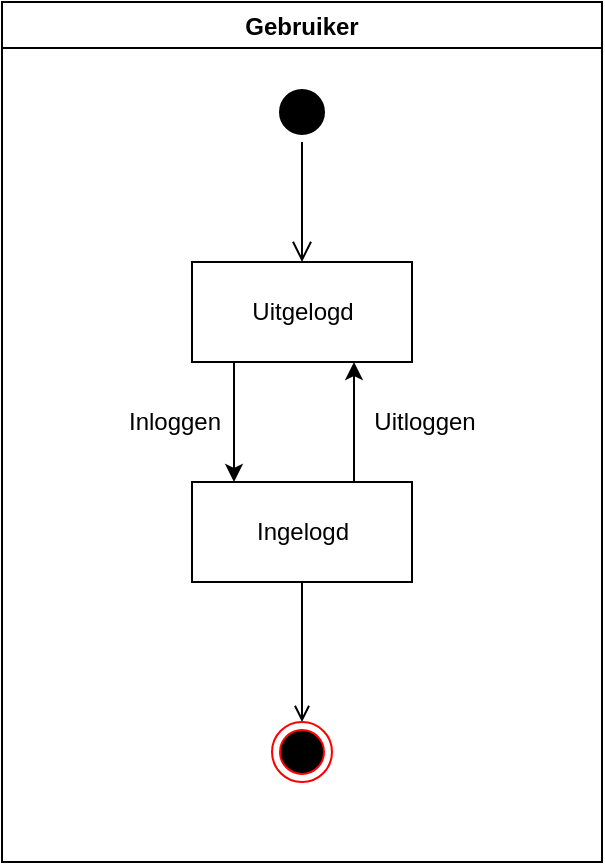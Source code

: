 <mxfile version="16.1.0"><diagram id="dg_hXRUMFzueet4dUWGZ" name="Page-1"><mxGraphModel dx="1422" dy="780" grid="1" gridSize="10" guides="1" tooltips="1" connect="1" arrows="1" fold="1" page="1" pageScale="1" pageWidth="827" pageHeight="1169" math="0" shadow="0"><root><mxCell id="0"/><mxCell id="1" parent="0"/><mxCell id="cpYQkx9RQjV_u_UGI0Bk-1" value="" style="ellipse;html=1;shape=startState;fillColor=#000000;strokeColor=#000000;" parent="1" vertex="1"><mxGeometry x="399" y="60" width="30" height="30" as="geometry"/></mxCell><mxCell id="cpYQkx9RQjV_u_UGI0Bk-2" value="" style="edgeStyle=orthogonalEdgeStyle;html=1;verticalAlign=bottom;endArrow=open;endSize=8;strokeColor=#000000;rounded=0;" parent="1" source="cpYQkx9RQjV_u_UGI0Bk-1" edge="1"><mxGeometry relative="1" as="geometry"><mxPoint x="414" y="150" as="targetPoint"/></mxGeometry></mxCell><mxCell id="cpYQkx9RQjV_u_UGI0Bk-6" style="edgeStyle=orthogonalEdgeStyle;rounded=0;orthogonalLoop=1;jettySize=auto;html=1;strokeColor=#000000;" parent="1" source="cpYQkx9RQjV_u_UGI0Bk-3" target="cpYQkx9RQjV_u_UGI0Bk-5" edge="1"><mxGeometry relative="1" as="geometry"><Array as="points"><mxPoint x="380" y="230"/><mxPoint x="380" y="230"/></Array></mxGeometry></mxCell><mxCell id="cpYQkx9RQjV_u_UGI0Bk-3" value="Uitgelogd" style="html=1;" parent="1" vertex="1"><mxGeometry x="359" y="150" width="110" height="50" as="geometry"/></mxCell><mxCell id="cpYQkx9RQjV_u_UGI0Bk-7" style="edgeStyle=orthogonalEdgeStyle;rounded=0;orthogonalLoop=1;jettySize=auto;html=1;strokeColor=#000000;" parent="1" source="cpYQkx9RQjV_u_UGI0Bk-5" target="cpYQkx9RQjV_u_UGI0Bk-3" edge="1"><mxGeometry relative="1" as="geometry"><Array as="points"><mxPoint x="440" y="230"/><mxPoint x="440" y="230"/></Array></mxGeometry></mxCell><mxCell id="cpYQkx9RQjV_u_UGI0Bk-5" value="Ingelogd" style="html=1;" parent="1" vertex="1"><mxGeometry x="359" y="260" width="110" height="50" as="geometry"/></mxCell><mxCell id="cpYQkx9RQjV_u_UGI0Bk-8" value="Uitloggen" style="text;html=1;align=center;verticalAlign=middle;resizable=0;points=[];autosize=1;strokeColor=none;fillColor=none;" parent="1" vertex="1"><mxGeometry x="440" y="220" width="70" height="20" as="geometry"/></mxCell><mxCell id="cpYQkx9RQjV_u_UGI0Bk-9" value="Inloggen" style="text;html=1;align=center;verticalAlign=middle;resizable=0;points=[];autosize=1;strokeColor=none;fillColor=none;" parent="1" vertex="1"><mxGeometry x="320" y="220" width="60" height="20" as="geometry"/></mxCell><mxCell id="cpYQkx9RQjV_u_UGI0Bk-18" style="edgeStyle=orthogonalEdgeStyle;rounded=0;orthogonalLoop=1;jettySize=auto;html=1;strokeColor=#000000;endArrow=open;endFill=0;" parent="1" source="cpYQkx9RQjV_u_UGI0Bk-5" edge="1"><mxGeometry relative="1" as="geometry"><mxPoint x="414" y="380" as="targetPoint"/></mxGeometry></mxCell><mxCell id="cpYQkx9RQjV_u_UGI0Bk-19" value="" style="ellipse;html=1;shape=endState;fillColor=#000000;strokeColor=#ff0000;" parent="1" vertex="1"><mxGeometry x="399" y="380" width="30" height="30" as="geometry"/></mxCell><mxCell id="1Hn10ktK4aQ90QBHmIcG-1" value="Gebruiker" style="swimlane;" vertex="1" parent="1"><mxGeometry x="264" y="20" width="300" height="430" as="geometry"/></mxCell></root></mxGraphModel></diagram></mxfile>